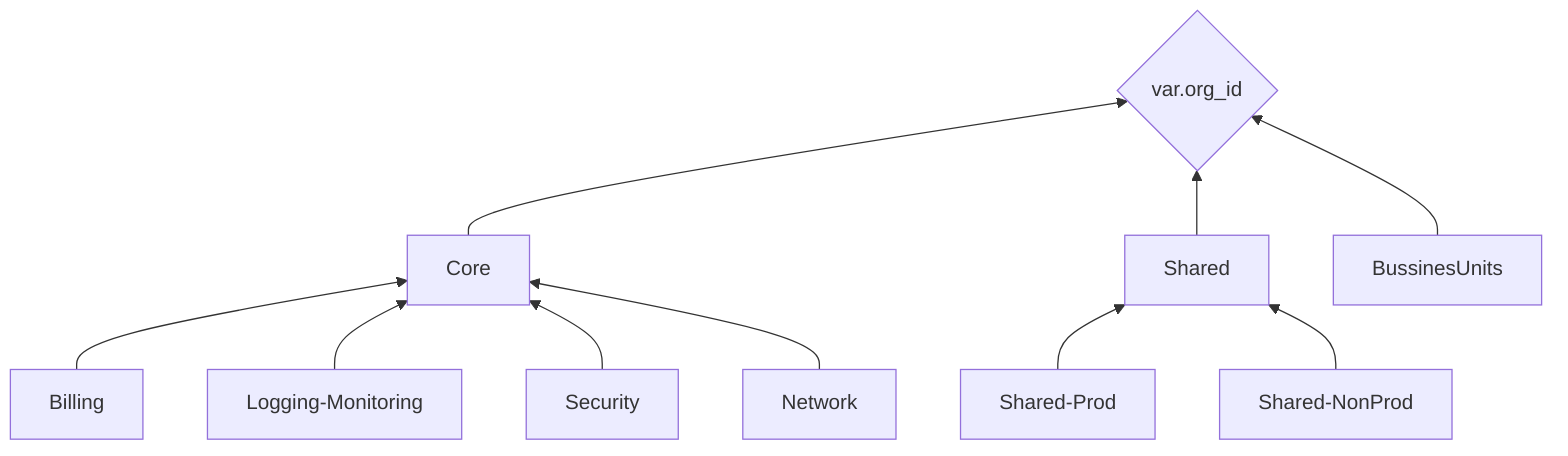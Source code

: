 graph BT;
    Billing --> Core;
    Logging-Monitoring --> Core;
    Security --> Core;
    Network --> Core;
    Shared-Prod --> Shared;
    Shared-NonProd --> Shared;
    Core --> organizations/${var.org_id};
    Shared --> organizations/${var.org_id};
    BussinesUnits --> organizations/${var.org_id};
